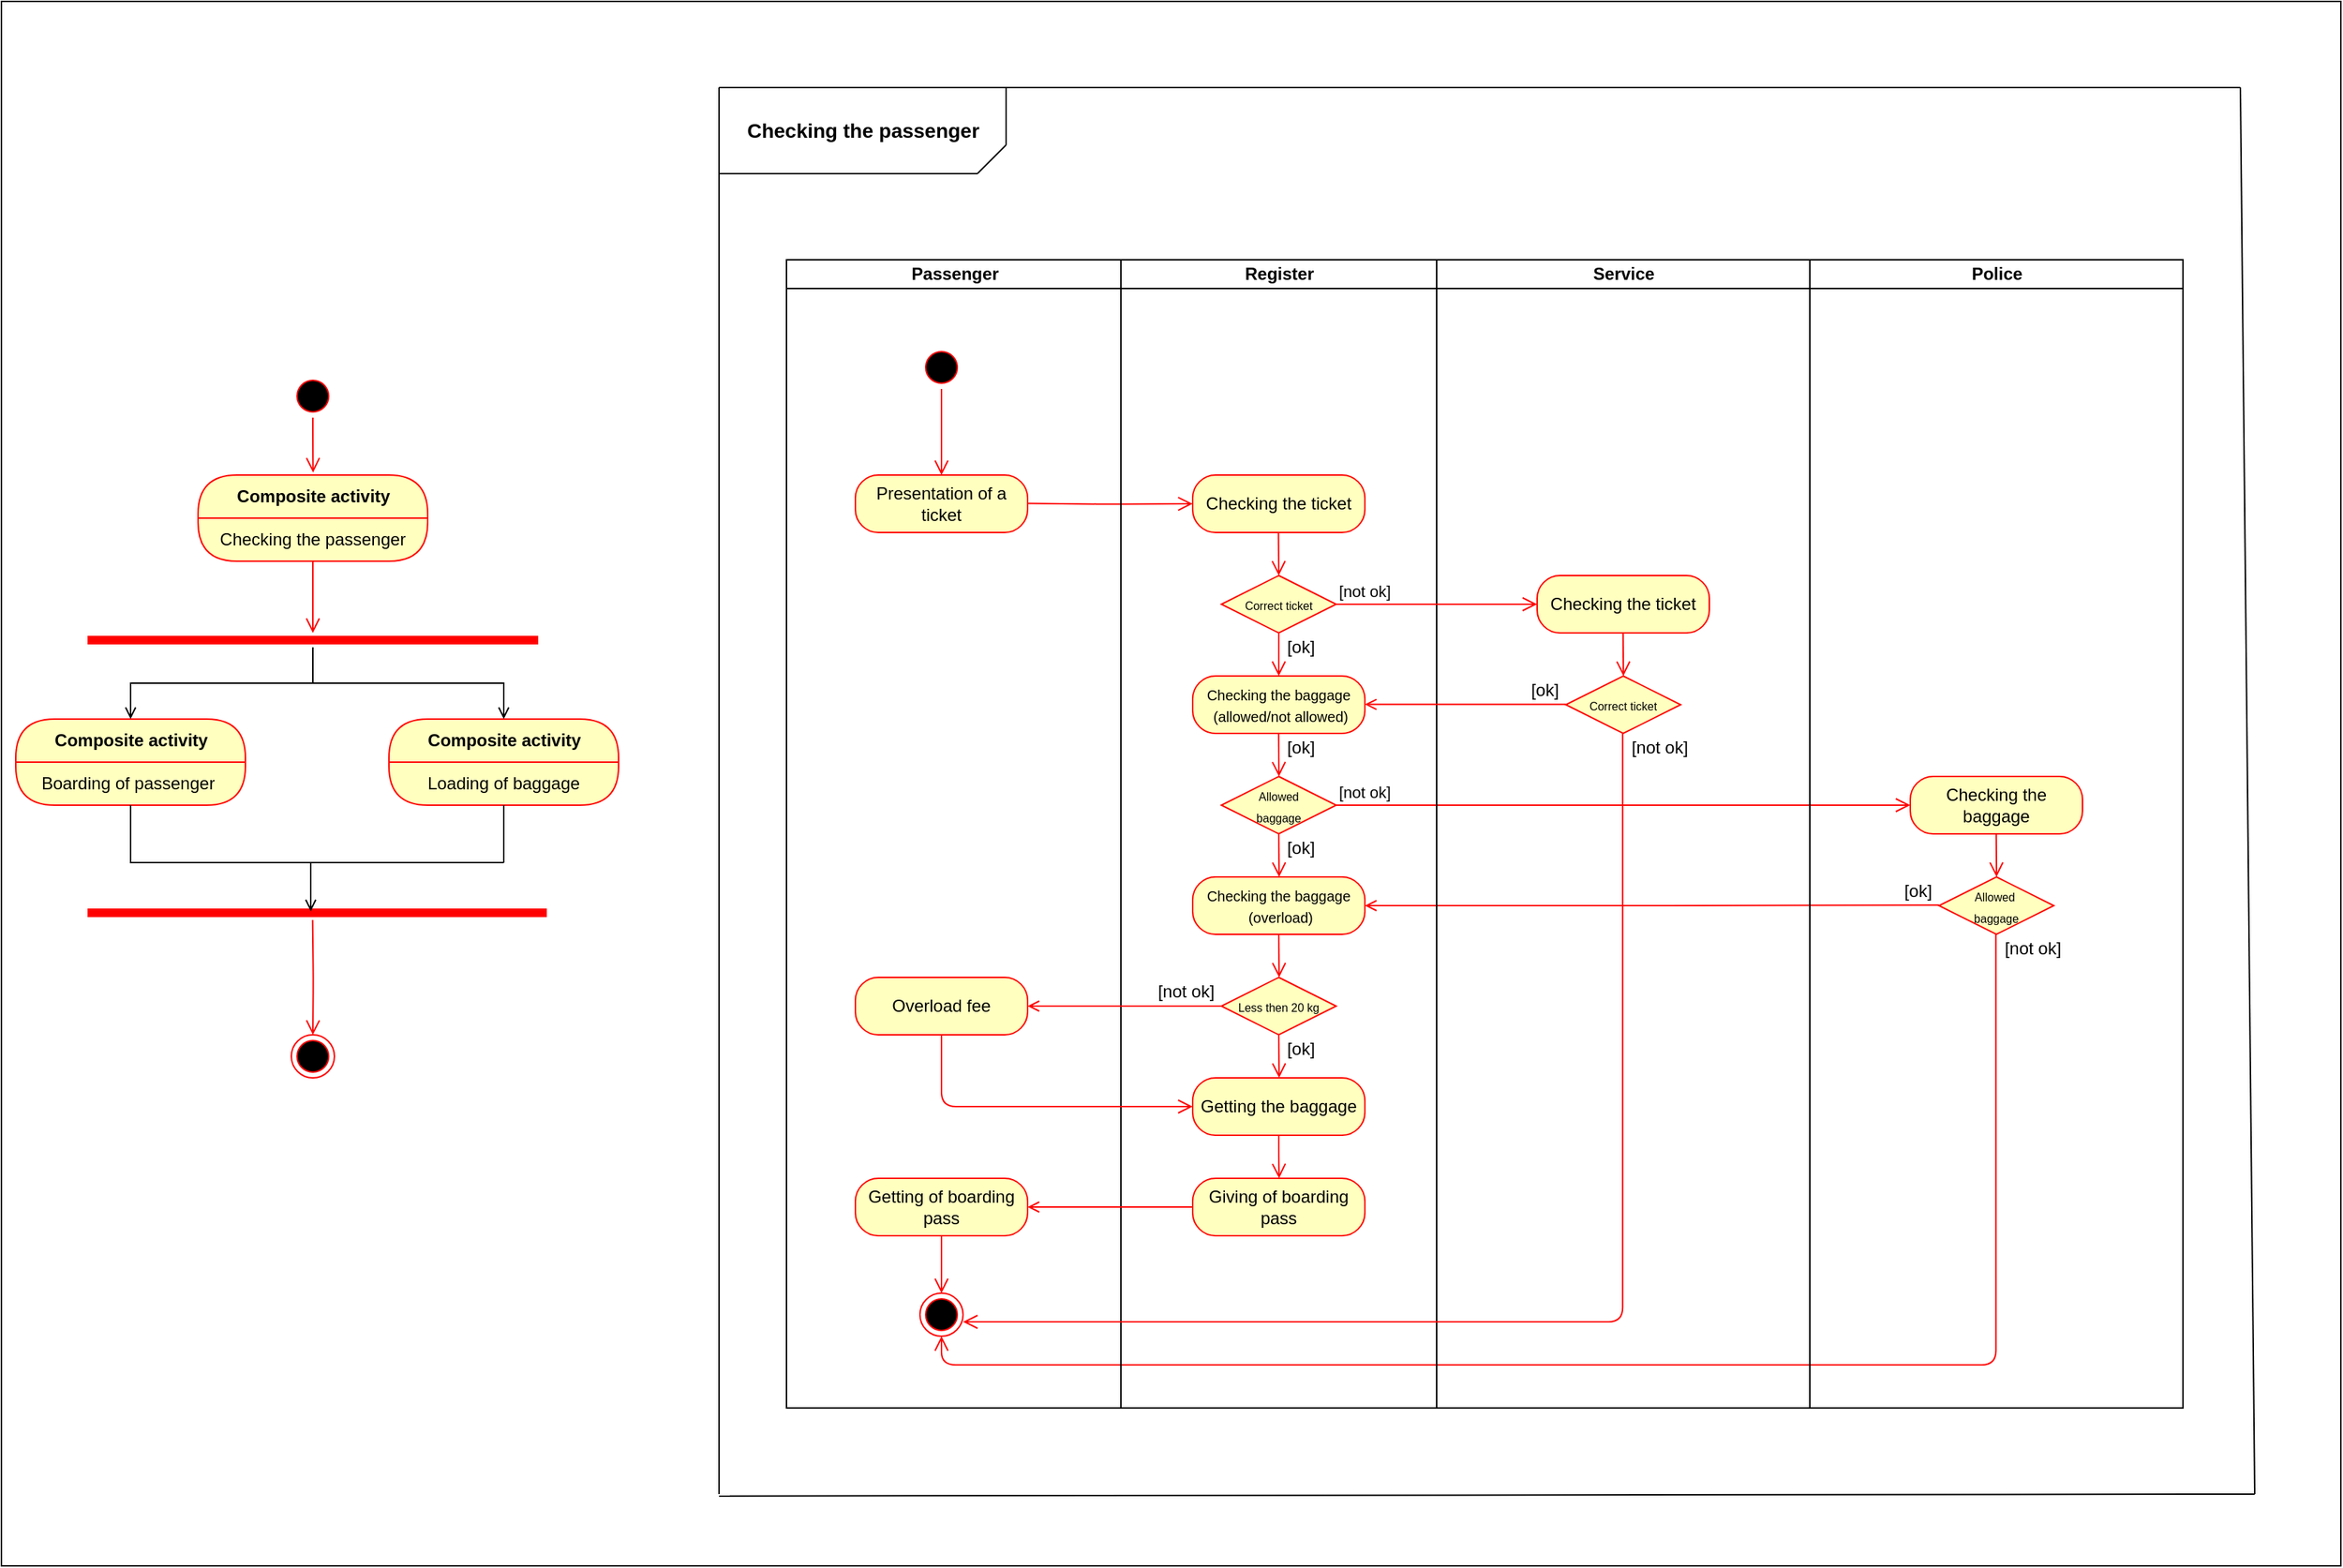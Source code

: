 <mxfile version="13.9.9" type="device"><diagram id="M2SnLaJ5cP6BV1O0gG6s" name="Страница 1"><mxGraphModel dx="2415" dy="2687" grid="1" gridSize="10" guides="1" tooltips="1" connect="1" arrows="1" fold="1" page="1" pageScale="1" pageWidth="827" pageHeight="1169" math="0" shadow="0"><root><mxCell id="0"/><mxCell id="1" parent="0"/><mxCell id="XGdX-okQ2i2274A8sKf4-1" value="" style="ellipse;html=1;shape=startState;fillColor=#000000;strokeColor=#ff0000;" vertex="1" parent="1"><mxGeometry x="242" y="180" width="30" height="30" as="geometry"/></mxCell><mxCell id="XGdX-okQ2i2274A8sKf4-2" value="" style="edgeStyle=orthogonalEdgeStyle;html=1;verticalAlign=bottom;endArrow=open;endSize=8;strokeColor=#ff0000;entryX=0.501;entryY=-0.03;entryDx=0;entryDy=0;entryPerimeter=0;" edge="1" source="XGdX-okQ2i2274A8sKf4-1" parent="1" target="XGdX-okQ2i2274A8sKf4-3"><mxGeometry relative="1" as="geometry"><mxPoint x="255" y="230" as="targetPoint"/><Array as="points"/></mxGeometry></mxCell><mxCell id="XGdX-okQ2i2274A8sKf4-3" value="Composite activity" style="swimlane;html=1;fontStyle=1;align=center;verticalAlign=middle;childLayout=stackLayout;horizontal=1;startSize=30;horizontalStack=0;resizeParent=0;resizeLast=1;container=0;fontColor=#000000;collapsible=0;rounded=1;arcSize=30;strokeColor=#ff0000;fillColor=#ffffc0;swimlaneFillColor=#ffffc0;dropTarget=0;" vertex="1" parent="1"><mxGeometry x="177" y="250" width="160" height="60" as="geometry"/></mxCell><mxCell id="XGdX-okQ2i2274A8sKf4-4" value="Checking the passenger" style="text;html=1;strokeColor=none;fillColor=none;align=center;verticalAlign=middle;spacingLeft=4;spacingRight=4;whiteSpace=wrap;overflow=hidden;rotatable=0;fontColor=#000000;" vertex="1" parent="XGdX-okQ2i2274A8sKf4-3"><mxGeometry y="30" width="160" height="30" as="geometry"/></mxCell><mxCell id="XGdX-okQ2i2274A8sKf4-5" value="" style="edgeStyle=orthogonalEdgeStyle;html=1;verticalAlign=bottom;endArrow=open;endSize=8;strokeColor=#ff0000;" edge="1" source="XGdX-okQ2i2274A8sKf4-3" parent="1" target="XGdX-okQ2i2274A8sKf4-93"><mxGeometry relative="1" as="geometry"><mxPoint x="250" y="360" as="targetPoint"/></mxGeometry></mxCell><mxCell id="XGdX-okQ2i2274A8sKf4-30" value="Passenger" style="swimlane;html=1;startSize=20;" vertex="1" parent="1"><mxGeometry x="587" y="100" width="233" height="800" as="geometry"/></mxCell><mxCell id="XGdX-okQ2i2274A8sKf4-32" value="" style="ellipse;html=1;shape=startState;fillColor=#000000;strokeColor=#ff0000;sketch=0;" vertex="1" parent="XGdX-okQ2i2274A8sKf4-30"><mxGeometry x="93" y="60" width="30" height="30" as="geometry"/></mxCell><mxCell id="XGdX-okQ2i2274A8sKf4-33" value="" style="edgeStyle=orthogonalEdgeStyle;html=1;verticalAlign=bottom;endArrow=open;endSize=8;strokeColor=#ff0000;" edge="1" source="XGdX-okQ2i2274A8sKf4-32" parent="XGdX-okQ2i2274A8sKf4-30"><mxGeometry relative="1" as="geometry"><mxPoint x="108" y="150" as="targetPoint"/></mxGeometry></mxCell><mxCell id="XGdX-okQ2i2274A8sKf4-35" value="Presentation of a ticket" style="rounded=1;whiteSpace=wrap;html=1;arcSize=40;fontColor=#000000;fillColor=#ffffc0;strokeColor=#ff0000;sketch=0;" vertex="1" parent="XGdX-okQ2i2274A8sKf4-30"><mxGeometry x="48" y="150" width="120" height="40" as="geometry"/></mxCell><mxCell id="XGdX-okQ2i2274A8sKf4-45" value="" style="edgeStyle=orthogonalEdgeStyle;html=1;verticalAlign=bottom;endArrow=open;endSize=8;strokeColor=#ff0000;entryX=0;entryY=0.5;entryDx=0;entryDy=0;" edge="1" parent="XGdX-okQ2i2274A8sKf4-30" target="XGdX-okQ2i2274A8sKf4-37"><mxGeometry relative="1" as="geometry"><mxPoint x="268" y="169.76" as="targetPoint"/><mxPoint x="168" y="169.76" as="sourcePoint"/></mxGeometry></mxCell><mxCell id="XGdX-okQ2i2274A8sKf4-56" value="" style="ellipse;html=1;shape=endState;fillColor=#000000;strokeColor=#ff0000;sketch=0;" vertex="1" parent="XGdX-okQ2i2274A8sKf4-30"><mxGeometry x="93" y="720" width="30" height="30" as="geometry"/></mxCell><mxCell id="XGdX-okQ2i2274A8sKf4-73" value="Overload fee" style="rounded=1;whiteSpace=wrap;html=1;arcSize=40;fontColor=#000000;fillColor=#ffffc0;strokeColor=#ff0000;sketch=0;" vertex="1" parent="XGdX-okQ2i2274A8sKf4-30"><mxGeometry x="48" y="500" width="120" height="40" as="geometry"/></mxCell><mxCell id="XGdX-okQ2i2274A8sKf4-77" value="Getting of boarding pass" style="rounded=1;whiteSpace=wrap;html=1;arcSize=40;fontColor=#000000;fillColor=#ffffc0;strokeColor=#ff0000;sketch=0;" vertex="1" parent="XGdX-okQ2i2274A8sKf4-30"><mxGeometry x="48" y="640" width="120" height="40" as="geometry"/></mxCell><mxCell id="XGdX-okQ2i2274A8sKf4-79" value="" style="edgeStyle=orthogonalEdgeStyle;html=1;verticalAlign=bottom;endArrow=open;endSize=8;strokeColor=#ff0000;entryX=0.5;entryY=0;entryDx=0;entryDy=0;" edge="1" parent="XGdX-okQ2i2274A8sKf4-30" target="XGdX-okQ2i2274A8sKf4-56"><mxGeometry relative="1" as="geometry"><mxPoint x="107.83" y="670" as="targetPoint"/><mxPoint x="108" y="680" as="sourcePoint"/><Array as="points"><mxPoint x="108" y="690"/><mxPoint x="108" y="690"/></Array></mxGeometry></mxCell><mxCell id="XGdX-okQ2i2274A8sKf4-31" value="Police" style="swimlane;html=1;startSize=20;" vertex="1" parent="1"><mxGeometry x="1300" y="100" width="260" height="800" as="geometry"/></mxCell><mxCell id="XGdX-okQ2i2274A8sKf4-55" value="Checking the baggage" style="rounded=1;whiteSpace=wrap;html=1;arcSize=40;fontColor=#000000;fillColor=#ffffc0;strokeColor=#ff0000;sketch=0;" vertex="1" parent="XGdX-okQ2i2274A8sKf4-31"><mxGeometry x="70" y="360" width="120" height="40" as="geometry"/></mxCell><mxCell id="XGdX-okQ2i2274A8sKf4-63" value="&lt;span style=&quot;font-size: 8px&quot;&gt;Allowed&amp;nbsp;&lt;/span&gt;&lt;br style=&quot;font-size: 8px&quot;&gt;&lt;span style=&quot;font-size: 8px&quot;&gt;baggage&lt;/span&gt;" style="rhombus;whiteSpace=wrap;html=1;fillColor=#ffffc0;strokeColor=#ff0000;sketch=0;" vertex="1" parent="XGdX-okQ2i2274A8sKf4-31"><mxGeometry x="90" y="430" width="80" height="40" as="geometry"/></mxCell><mxCell id="XGdX-okQ2i2274A8sKf4-64" value="" style="edgeStyle=orthogonalEdgeStyle;html=1;verticalAlign=bottom;endArrow=open;endSize=8;strokeColor=#ff0000;" edge="1" parent="XGdX-okQ2i2274A8sKf4-31"><mxGeometry relative="1" as="geometry"><mxPoint x="130.1" y="430" as="targetPoint"/><mxPoint x="129.86" y="400" as="sourcePoint"/><Array as="points"><mxPoint x="130.1" y="400"/><mxPoint x="130.1" y="400"/></Array></mxGeometry></mxCell><mxCell id="XGdX-okQ2i2274A8sKf4-65" value="[not ok]" style="text;html=1;align=center;verticalAlign=middle;resizable=0;points=[];autosize=1;" vertex="1" parent="XGdX-okQ2i2274A8sKf4-31"><mxGeometry x="130" y="470" width="50" height="20" as="geometry"/></mxCell><mxCell id="XGdX-okQ2i2274A8sKf4-66" value="" style="edgeStyle=orthogonalEdgeStyle;html=1;verticalAlign=bottom;endArrow=open;endSize=8;strokeColor=#ff0000;entryX=0.5;entryY=1;entryDx=0;entryDy=0;" edge="1" parent="XGdX-okQ2i2274A8sKf4-31" target="XGdX-okQ2i2274A8sKf4-56"><mxGeometry relative="1" as="geometry"><mxPoint x="129.66" y="530" as="targetPoint"/><mxPoint x="129.66" y="470" as="sourcePoint"/><Array as="points"><mxPoint x="130" y="770"/><mxPoint x="-605" y="770"/></Array></mxGeometry></mxCell><mxCell id="XGdX-okQ2i2274A8sKf4-87" value="" style="edgeStyle=orthogonalEdgeStyle;html=1;align=left;verticalAlign=bottom;endArrow=none;endSize=8;strokeColor=#ff0000;entryX=0;entryY=0.5;entryDx=0;entryDy=0;endFill=0;startArrow=open;startFill=0;exitX=1;exitY=0.5;exitDx=0;exitDy=0;" edge="1" parent="XGdX-okQ2i2274A8sKf4-31" source="XGdX-okQ2i2274A8sKf4-83"><mxGeometry x="-1" relative="1" as="geometry"><mxPoint x="90" y="449.58" as="targetPoint"/><mxPoint x="-50" y="449.58" as="sourcePoint"/></mxGeometry></mxCell><mxCell id="XGdX-okQ2i2274A8sKf4-88" value="[ok]" style="text;html=1;align=center;verticalAlign=middle;resizable=0;points=[];autosize=1;" vertex="1" parent="XGdX-okQ2i2274A8sKf4-31"><mxGeometry x="60" y="430" width="30" height="20" as="geometry"/></mxCell><mxCell id="XGdX-okQ2i2274A8sKf4-29" value="&lt;span style=&quot;text-align: left ; background-color: rgb(255 , 255 , 255)&quot;&gt;&lt;font style=&quot;font-size: 12px&quot;&gt;Register&lt;/font&gt;&lt;/span&gt;" style="swimlane;html=1;startSize=20;" vertex="1" parent="1"><mxGeometry x="820" y="100" width="220" height="800" as="geometry"/></mxCell><mxCell id="XGdX-okQ2i2274A8sKf4-37" value="Checking the ticket" style="rounded=1;whiteSpace=wrap;html=1;arcSize=40;fontColor=#000000;fillColor=#ffffc0;strokeColor=#ff0000;sketch=0;" vertex="1" parent="XGdX-okQ2i2274A8sKf4-29"><mxGeometry x="50" y="150" width="120" height="40" as="geometry"/></mxCell><mxCell id="XGdX-okQ2i2274A8sKf4-40" value="&lt;font style=&quot;font-size: 8px&quot;&gt;Correct ticket&lt;/font&gt;" style="rhombus;whiteSpace=wrap;html=1;fillColor=#ffffc0;strokeColor=#ff0000;sketch=0;" vertex="1" parent="XGdX-okQ2i2274A8sKf4-29"><mxGeometry x="70" y="220" width="80" height="40" as="geometry"/></mxCell><mxCell id="XGdX-okQ2i2274A8sKf4-42" value="" style="edgeStyle=orthogonalEdgeStyle;html=1;align=left;verticalAlign=top;endArrow=open;endSize=8;strokeColor=#ff0000;" edge="1" source="XGdX-okQ2i2274A8sKf4-40" parent="XGdX-okQ2i2274A8sKf4-29"><mxGeometry x="-1" relative="1" as="geometry"><mxPoint x="110" y="290" as="targetPoint"/><mxPoint as="offset"/></mxGeometry></mxCell><mxCell id="XGdX-okQ2i2274A8sKf4-47" value="" style="edgeStyle=orthogonalEdgeStyle;html=1;verticalAlign=bottom;endArrow=open;endSize=8;strokeColor=#ff0000;" edge="1" parent="XGdX-okQ2i2274A8sKf4-29"><mxGeometry relative="1" as="geometry"><mxPoint x="110" y="220" as="targetPoint"/><mxPoint x="109.76" y="190" as="sourcePoint"/><Array as="points"><mxPoint x="110" y="190"/><mxPoint x="110" y="190"/></Array></mxGeometry></mxCell><mxCell id="XGdX-okQ2i2274A8sKf4-48" value="&lt;font style=&quot;font-size: 10px&quot;&gt;Checking the baggage&lt;br&gt;&amp;nbsp;(&lt;span&gt;allowed/&lt;/span&gt;&lt;span&gt;not allowed&lt;/span&gt;)&lt;/font&gt;" style="rounded=1;whiteSpace=wrap;html=1;arcSize=40;fontColor=#000000;fillColor=#ffffc0;strokeColor=#ff0000;sketch=0;" vertex="1" parent="XGdX-okQ2i2274A8sKf4-29"><mxGeometry x="50" y="290" width="120" height="40" as="geometry"/></mxCell><mxCell id="XGdX-okQ2i2274A8sKf4-49" value="&lt;font style=&quot;font-size: 8px&quot;&gt;Allowed &lt;br&gt;baggage&lt;/font&gt;" style="rhombus;whiteSpace=wrap;html=1;fillColor=#ffffc0;strokeColor=#ff0000;sketch=0;" vertex="1" parent="XGdX-okQ2i2274A8sKf4-29"><mxGeometry x="70" y="360" width="80" height="40" as="geometry"/></mxCell><mxCell id="XGdX-okQ2i2274A8sKf4-50" value="" style="edgeStyle=orthogonalEdgeStyle;html=1;verticalAlign=bottom;endArrow=open;endSize=8;strokeColor=#ff0000;" edge="1" parent="XGdX-okQ2i2274A8sKf4-29"><mxGeometry relative="1" as="geometry"><mxPoint x="110.12" y="360" as="targetPoint"/><mxPoint x="109.88" y="330" as="sourcePoint"/><Array as="points"><mxPoint x="110.12" y="330"/><mxPoint x="110.12" y="330"/></Array></mxGeometry></mxCell><mxCell id="XGdX-okQ2i2274A8sKf4-51" value="[not ok]" style="edgeStyle=orthogonalEdgeStyle;html=1;align=left;verticalAlign=bottom;endArrow=open;endSize=8;strokeColor=#ff0000;" edge="1" parent="XGdX-okQ2i2274A8sKf4-29" target="XGdX-okQ2i2274A8sKf4-55"><mxGeometry x="-1" relative="1" as="geometry"><mxPoint x="250" y="389.76" as="targetPoint"/><mxPoint x="150" y="380" as="sourcePoint"/><Array as="points"><mxPoint x="150" y="380"/></Array></mxGeometry></mxCell><mxCell id="XGdX-okQ2i2274A8sKf4-52" value="[ok]" style="text;html=1;align=center;verticalAlign=middle;resizable=0;points=[];autosize=1;" vertex="1" parent="XGdX-okQ2i2274A8sKf4-29"><mxGeometry x="110" y="330" width="30" height="20" as="geometry"/></mxCell><mxCell id="XGdX-okQ2i2274A8sKf4-53" value="[ok]" style="text;html=1;align=center;verticalAlign=middle;resizable=0;points=[];autosize=1;" vertex="1" parent="XGdX-okQ2i2274A8sKf4-29"><mxGeometry x="110" y="260" width="30" height="20" as="geometry"/></mxCell><mxCell id="XGdX-okQ2i2274A8sKf4-67" value="&lt;span style=&quot;font-size: 8px&quot;&gt;Less then 20 kg&lt;/span&gt;" style="rhombus;whiteSpace=wrap;html=1;fillColor=#ffffc0;strokeColor=#ff0000;sketch=0;" vertex="1" parent="XGdX-okQ2i2274A8sKf4-29"><mxGeometry x="70" y="500" width="80" height="40" as="geometry"/></mxCell><mxCell id="XGdX-okQ2i2274A8sKf4-68" value="" style="edgeStyle=orthogonalEdgeStyle;html=1;verticalAlign=bottom;endArrow=open;endSize=8;strokeColor=#ff0000;" edge="1" parent="XGdX-okQ2i2274A8sKf4-29"><mxGeometry relative="1" as="geometry"><mxPoint x="110.24" y="500" as="targetPoint"/><mxPoint x="110.0" y="470" as="sourcePoint"/><Array as="points"><mxPoint x="110.24" y="470"/><mxPoint x="110.24" y="470"/></Array></mxGeometry></mxCell><mxCell id="XGdX-okQ2i2274A8sKf4-69" value="[ok]" style="text;html=1;align=center;verticalAlign=middle;resizable=0;points=[];autosize=1;" vertex="1" parent="XGdX-okQ2i2274A8sKf4-29"><mxGeometry x="110" y="540" width="30" height="20" as="geometry"/></mxCell><mxCell id="XGdX-okQ2i2274A8sKf4-70" value="" style="edgeStyle=orthogonalEdgeStyle;html=1;verticalAlign=bottom;endArrow=open;endSize=8;strokeColor=#ff0000;" edge="1" parent="XGdX-okQ2i2274A8sKf4-29"><mxGeometry relative="1" as="geometry"><mxPoint x="110.24" y="570" as="targetPoint"/><mxPoint x="110.0" y="540" as="sourcePoint"/><Array as="points"><mxPoint x="110.24" y="540"/><mxPoint x="110.24" y="540"/></Array></mxGeometry></mxCell><mxCell id="XGdX-okQ2i2274A8sKf4-71" value="[not ok]" style="text;html=1;align=center;verticalAlign=middle;resizable=0;points=[];autosize=1;" vertex="1" parent="XGdX-okQ2i2274A8sKf4-29"><mxGeometry x="20" y="500" width="50" height="20" as="geometry"/></mxCell><mxCell id="XGdX-okQ2i2274A8sKf4-74" value="Getting the baggage" style="rounded=1;whiteSpace=wrap;html=1;arcSize=40;fontColor=#000000;fillColor=#ffffc0;strokeColor=#ff0000;sketch=0;" vertex="1" parent="XGdX-okQ2i2274A8sKf4-29"><mxGeometry x="50" y="570" width="120" height="40" as="geometry"/></mxCell><mxCell id="XGdX-okQ2i2274A8sKf4-75" value="Giving of boarding pass" style="rounded=1;whiteSpace=wrap;html=1;arcSize=40;fontColor=#000000;fillColor=#ffffc0;strokeColor=#ff0000;sketch=0;" vertex="1" parent="XGdX-okQ2i2274A8sKf4-29"><mxGeometry x="50" y="640" width="120" height="40" as="geometry"/></mxCell><mxCell id="XGdX-okQ2i2274A8sKf4-76" value="" style="edgeStyle=orthogonalEdgeStyle;html=1;verticalAlign=bottom;endArrow=open;endSize=8;strokeColor=#ff0000;" edge="1" parent="XGdX-okQ2i2274A8sKf4-29"><mxGeometry relative="1" as="geometry"><mxPoint x="110.24" y="640" as="targetPoint"/><mxPoint x="110" y="610" as="sourcePoint"/><Array as="points"><mxPoint x="110" y="625"/></Array></mxGeometry></mxCell><mxCell id="XGdX-okQ2i2274A8sKf4-82" value="[ok]" style="text;html=1;align=center;verticalAlign=middle;resizable=0;points=[];autosize=1;" vertex="1" parent="XGdX-okQ2i2274A8sKf4-29"><mxGeometry x="120" y="440" width="30" height="20" as="geometry"/></mxCell><mxCell id="XGdX-okQ2i2274A8sKf4-83" value="&lt;font style=&quot;font-size: 10px&quot;&gt;Checking the baggage&lt;br&gt;&amp;nbsp;(overload)&lt;/font&gt;" style="rounded=1;whiteSpace=wrap;html=1;arcSize=40;fontColor=#000000;fillColor=#ffffc0;strokeColor=#ff0000;sketch=0;" vertex="1" parent="XGdX-okQ2i2274A8sKf4-29"><mxGeometry x="50" y="430" width="120" height="40" as="geometry"/></mxCell><mxCell id="XGdX-okQ2i2274A8sKf4-84" value="" style="edgeStyle=orthogonalEdgeStyle;html=1;verticalAlign=bottom;endArrow=open;endSize=8;strokeColor=#ff0000;" edge="1" parent="XGdX-okQ2i2274A8sKf4-29"><mxGeometry relative="1" as="geometry"><mxPoint x="110.24" y="430" as="targetPoint"/><mxPoint x="110.0" y="400" as="sourcePoint"/><Array as="points"><mxPoint x="110.24" y="400"/><mxPoint x="110.24" y="400"/></Array></mxGeometry></mxCell><mxCell id="XGdX-okQ2i2274A8sKf4-89" value="[ok]" style="text;html=1;align=center;verticalAlign=middle;resizable=0;points=[];autosize=1;" vertex="1" parent="XGdX-okQ2i2274A8sKf4-29"><mxGeometry x="110" y="400" width="30" height="20" as="geometry"/></mxCell><mxCell id="XGdX-okQ2i2274A8sKf4-28" value="Service" style="swimlane;html=1;startSize=20;" vertex="1" parent="1"><mxGeometry x="1040" y="100" width="260" height="800" as="geometry"/></mxCell><mxCell id="XGdX-okQ2i2274A8sKf4-54" value="Checking the ticket" style="rounded=1;whiteSpace=wrap;html=1;arcSize=40;fontColor=#000000;fillColor=#ffffc0;strokeColor=#ff0000;sketch=0;" vertex="1" parent="XGdX-okQ2i2274A8sKf4-28"><mxGeometry x="70" y="220" width="120" height="40" as="geometry"/></mxCell><mxCell id="XGdX-okQ2i2274A8sKf4-57" value="&lt;span style=&quot;font-size: 8px&quot;&gt;Correct ticket&lt;/span&gt;" style="rhombus;whiteSpace=wrap;html=1;fillColor=#ffffc0;strokeColor=#ff0000;sketch=0;" vertex="1" parent="XGdX-okQ2i2274A8sKf4-28"><mxGeometry x="90" y="290" width="80" height="40" as="geometry"/></mxCell><mxCell id="XGdX-okQ2i2274A8sKf4-58" value="" style="edgeStyle=orthogonalEdgeStyle;html=1;verticalAlign=bottom;endArrow=open;endSize=8;strokeColor=#ff0000;" edge="1" parent="XGdX-okQ2i2274A8sKf4-28"><mxGeometry relative="1" as="geometry"><mxPoint x="130.12" y="290" as="targetPoint"/><mxPoint x="129.88" y="260" as="sourcePoint"/><Array as="points"><mxPoint x="130.12" y="260"/><mxPoint x="130.12" y="260"/></Array></mxGeometry></mxCell><mxCell id="XGdX-okQ2i2274A8sKf4-59" value="[ok]" style="text;html=1;align=center;verticalAlign=middle;resizable=0;points=[];autosize=1;" vertex="1" parent="XGdX-okQ2i2274A8sKf4-28"><mxGeometry x="60" y="290" width="30" height="20" as="geometry"/></mxCell><mxCell id="XGdX-okQ2i2274A8sKf4-60" value="" style="edgeStyle=orthogonalEdgeStyle;html=1;align=left;verticalAlign=bottom;endArrow=none;endSize=8;strokeColor=#ff0000;entryX=0;entryY=0.5;entryDx=0;entryDy=0;endFill=0;startArrow=open;startFill=0;" edge="1" parent="XGdX-okQ2i2274A8sKf4-28"><mxGeometry x="-1" relative="1" as="geometry"><mxPoint x="90" y="309.76" as="targetPoint"/><mxPoint x="-50" y="309.76" as="sourcePoint"/></mxGeometry></mxCell><mxCell id="XGdX-okQ2i2274A8sKf4-61" value="[not ok]" style="text;html=1;align=center;verticalAlign=middle;resizable=0;points=[];autosize=1;" vertex="1" parent="XGdX-okQ2i2274A8sKf4-28"><mxGeometry x="130" y="330" width="50" height="20" as="geometry"/></mxCell><mxCell id="XGdX-okQ2i2274A8sKf4-62" value="" style="edgeStyle=orthogonalEdgeStyle;html=1;verticalAlign=bottom;endArrow=open;endSize=8;strokeColor=#ff0000;" edge="1" parent="XGdX-okQ2i2274A8sKf4-28"><mxGeometry relative="1" as="geometry"><mxPoint x="-330" y="740" as="targetPoint"/><mxPoint x="129.6" y="330" as="sourcePoint"/><Array as="points"><mxPoint x="130" y="740"/><mxPoint x="-330" y="740"/></Array></mxGeometry></mxCell><mxCell id="XGdX-okQ2i2274A8sKf4-41" value="[not ok]" style="edgeStyle=orthogonalEdgeStyle;html=1;align=left;verticalAlign=bottom;endArrow=open;endSize=8;strokeColor=#ff0000;entryX=0;entryY=0.5;entryDx=0;entryDy=0;" edge="1" source="XGdX-okQ2i2274A8sKf4-40" parent="1" target="XGdX-okQ2i2274A8sKf4-54"><mxGeometry x="-1" relative="1" as="geometry"><mxPoint x="1070" y="340" as="targetPoint"/></mxGeometry></mxCell><mxCell id="XGdX-okQ2i2274A8sKf4-72" value="" style="edgeStyle=orthogonalEdgeStyle;html=1;align=left;verticalAlign=bottom;endArrow=none;endSize=8;strokeColor=#ff0000;entryX=0;entryY=0.5;entryDx=0;entryDy=0;endFill=0;startArrow=open;startFill=0;exitX=1;exitY=0.5;exitDx=0;exitDy=0;" edge="1" parent="1" source="XGdX-okQ2i2274A8sKf4-73" target="XGdX-okQ2i2274A8sKf4-67"><mxGeometry x="-1" relative="1" as="geometry"><mxPoint x="890" y="549.66" as="targetPoint"/><mxPoint x="820" y="550" as="sourcePoint"/><Array as="points"><mxPoint x="755" y="620"/></Array></mxGeometry></mxCell><mxCell id="XGdX-okQ2i2274A8sKf4-78" value="" style="edgeStyle=orthogonalEdgeStyle;html=1;align=left;verticalAlign=bottom;endArrow=none;endSize=8;strokeColor=#ff0000;endFill=0;startArrow=open;startFill=0;exitX=1;exitY=0.5;exitDx=0;exitDy=0;entryX=0;entryY=0.5;entryDx=0;entryDy=0;" edge="1" parent="1" source="XGdX-okQ2i2274A8sKf4-77" target="XGdX-okQ2i2274A8sKf4-75"><mxGeometry x="-1" relative="1" as="geometry"><mxPoint x="885" y="689.5" as="targetPoint"/><mxPoint x="780" y="689" as="sourcePoint"/><Array as="points"><mxPoint x="810" y="760"/><mxPoint x="810" y="760"/></Array></mxGeometry></mxCell><mxCell id="XGdX-okQ2i2274A8sKf4-81" value="" style="edgeStyle=orthogonalEdgeStyle;html=1;align=left;verticalAlign=bottom;endArrow=open;endSize=8;strokeColor=#ff0000;endFill=0;startArrow=none;startFill=0;exitX=0.5;exitY=1;exitDx=0;exitDy=0;entryX=0;entryY=0.5;entryDx=0;entryDy=0;" edge="1" parent="1" source="XGdX-okQ2i2274A8sKf4-73" target="XGdX-okQ2i2274A8sKf4-74"><mxGeometry x="-1" relative="1" as="geometry"><mxPoint x="890" y="660" as="targetPoint"/><mxPoint x="740" y="620.34" as="sourcePoint"/><Array as="points"><mxPoint x="695" y="690"/><mxPoint x="870" y="690"/></Array></mxGeometry></mxCell><mxCell id="XGdX-okQ2i2274A8sKf4-102" style="edgeStyle=orthogonalEdgeStyle;rounded=0;orthogonalLoop=1;jettySize=auto;html=1;startArrow=none;startFill=0;endArrow=open;endFill=0;" edge="1" parent="1" source="XGdX-okQ2i2274A8sKf4-93" target="XGdX-okQ2i2274A8sKf4-96"><mxGeometry relative="1" as="geometry"/></mxCell><mxCell id="XGdX-okQ2i2274A8sKf4-103" style="edgeStyle=orthogonalEdgeStyle;rounded=0;orthogonalLoop=1;jettySize=auto;html=1;startArrow=none;startFill=0;endArrow=open;endFill=0;" edge="1" parent="1" source="XGdX-okQ2i2274A8sKf4-93" target="XGdX-okQ2i2274A8sKf4-98"><mxGeometry relative="1" as="geometry"><Array as="points"><mxPoint x="257" y="395"/><mxPoint x="390" y="395"/></Array></mxGeometry></mxCell><mxCell id="XGdX-okQ2i2274A8sKf4-93" value="" style="shape=line;html=1;strokeWidth=6;strokeColor=#ff0000;sketch=0;fillColor=none;" vertex="1" parent="1"><mxGeometry x="100" y="360" width="314" height="10" as="geometry"/></mxCell><mxCell id="XGdX-okQ2i2274A8sKf4-96" value="Composite activity" style="swimlane;html=1;fontStyle=1;align=center;verticalAlign=middle;childLayout=stackLayout;horizontal=1;startSize=30;horizontalStack=0;resizeParent=0;resizeLast=1;container=0;fontColor=#000000;collapsible=0;rounded=1;arcSize=30;strokeColor=#ff0000;fillColor=#ffffc0;swimlaneFillColor=#ffffc0;dropTarget=0;" vertex="1" parent="1"><mxGeometry x="50" y="420" width="160" height="60" as="geometry"/></mxCell><mxCell id="XGdX-okQ2i2274A8sKf4-97" value="Boarding of passenger&amp;nbsp;" style="text;html=1;strokeColor=none;fillColor=none;align=center;verticalAlign=middle;spacingLeft=4;spacingRight=4;whiteSpace=wrap;overflow=hidden;rotatable=0;fontColor=#000000;" vertex="1" parent="XGdX-okQ2i2274A8sKf4-96"><mxGeometry y="30" width="160" height="30" as="geometry"/></mxCell><mxCell id="XGdX-okQ2i2274A8sKf4-98" value="Composite activity" style="swimlane;html=1;fontStyle=1;align=center;verticalAlign=middle;childLayout=stackLayout;horizontal=1;startSize=30;horizontalStack=0;resizeParent=0;resizeLast=1;container=0;fontColor=#000000;collapsible=0;rounded=1;arcSize=30;strokeColor=#ff0000;fillColor=#ffffc0;swimlaneFillColor=#ffffc0;dropTarget=0;" vertex="1" parent="1"><mxGeometry x="310" y="420" width="160" height="60" as="geometry"/></mxCell><mxCell id="XGdX-okQ2i2274A8sKf4-99" value="Loading of baggage" style="text;html=1;strokeColor=none;fillColor=none;align=center;verticalAlign=middle;spacingLeft=4;spacingRight=4;whiteSpace=wrap;overflow=hidden;rotatable=0;fontColor=#000000;" vertex="1" parent="XGdX-okQ2i2274A8sKf4-98"><mxGeometry y="30" width="160" height="30" as="geometry"/></mxCell><mxCell id="XGdX-okQ2i2274A8sKf4-100" value="" style="ellipse;html=1;shape=endState;fillColor=#000000;strokeColor=#ff0000;sketch=0;" vertex="1" parent="1"><mxGeometry x="242" y="640" width="30" height="30" as="geometry"/></mxCell><mxCell id="XGdX-okQ2i2274A8sKf4-101" value="" style="shape=line;html=1;strokeWidth=6;strokeColor=#ff0000;sketch=0;fillColor=none;" vertex="1" parent="1"><mxGeometry x="100" y="550" width="320" height="10" as="geometry"/></mxCell><mxCell id="XGdX-okQ2i2274A8sKf4-104" style="edgeStyle=orthogonalEdgeStyle;rounded=0;orthogonalLoop=1;jettySize=auto;html=1;entryX=0.486;entryY=0.4;entryDx=0;entryDy=0;entryPerimeter=0;startArrow=none;startFill=0;endArrow=open;endFill=0;" edge="1" parent="1" source="XGdX-okQ2i2274A8sKf4-97" target="XGdX-okQ2i2274A8sKf4-101"><mxGeometry relative="1" as="geometry"><Array as="points"><mxPoint x="130" y="520"/><mxPoint x="255" y="520"/></Array></mxGeometry></mxCell><mxCell id="XGdX-okQ2i2274A8sKf4-109" value="" style="endArrow=none;endFill=0;endSize=12;html=1;" edge="1" parent="1"><mxGeometry width="160" relative="1" as="geometry"><mxPoint x="250" y="520" as="sourcePoint"/><mxPoint x="390" y="520" as="targetPoint"/></mxGeometry></mxCell><mxCell id="XGdX-okQ2i2274A8sKf4-110" value="" style="endArrow=none;endFill=0;endSize=12;html=1;" edge="1" parent="1"><mxGeometry width="160" relative="1" as="geometry"><mxPoint x="390" y="480" as="sourcePoint"/><mxPoint x="390" y="520" as="targetPoint"/></mxGeometry></mxCell><mxCell id="XGdX-okQ2i2274A8sKf4-111" value="" style="edgeStyle=orthogonalEdgeStyle;html=1;verticalAlign=bottom;endArrow=open;endSize=8;strokeColor=#ff0000;entryX=0.5;entryY=0;entryDx=0;entryDy=0;" edge="1" parent="1" target="XGdX-okQ2i2274A8sKf4-100"><mxGeometry relative="1" as="geometry"><mxPoint x="256.83" y="610" as="targetPoint"/><mxPoint x="256.83" y="560" as="sourcePoint"/></mxGeometry></mxCell><mxCell id="XGdX-okQ2i2274A8sKf4-113" value="&lt;span&gt;&lt;font style=&quot;font-size: 14px&quot;&gt;&lt;b&gt;Checking the passenger&lt;/b&gt;&lt;/font&gt;&lt;/span&gt;" style="text;html=1;align=center;verticalAlign=middle;resizable=0;points=[];autosize=1;" vertex="1" parent="1"><mxGeometry x="550" width="180" height="20" as="geometry"/></mxCell><mxCell id="XGdX-okQ2i2274A8sKf4-117" value="" style="endArrow=none;endFill=0;endSize=12;html=1;" edge="1" parent="1"><mxGeometry width="160" relative="1" as="geometry"><mxPoint x="540" y="960" as="sourcePoint"/><mxPoint x="540" y="-20" as="targetPoint"/></mxGeometry></mxCell><mxCell id="XGdX-okQ2i2274A8sKf4-118" value="" style="endArrow=none;endFill=0;endSize=12;html=1;" edge="1" parent="1"><mxGeometry width="160" relative="1" as="geometry"><mxPoint x="1610" y="960" as="sourcePoint"/><mxPoint x="1600" y="-20" as="targetPoint"/></mxGeometry></mxCell><mxCell id="XGdX-okQ2i2274A8sKf4-119" value="" style="endArrow=none;endFill=0;endSize=12;html=1;" edge="1" parent="1"><mxGeometry width="160" relative="1" as="geometry"><mxPoint x="1600" y="-20" as="sourcePoint"/><mxPoint x="540" y="-20" as="targetPoint"/></mxGeometry></mxCell><mxCell id="XGdX-okQ2i2274A8sKf4-120" value="" style="endArrow=none;endFill=0;endSize=12;html=1;" edge="1" parent="1"><mxGeometry width="160" relative="1" as="geometry"><mxPoint x="1610" y="960" as="sourcePoint"/><mxPoint x="540" y="961.333" as="targetPoint"/></mxGeometry></mxCell><mxCell id="XGdX-okQ2i2274A8sKf4-121" value="" style="endArrow=none;endFill=0;endSize=12;html=1;" edge="1" parent="1"><mxGeometry width="160" relative="1" as="geometry"><mxPoint x="540" y="40" as="sourcePoint"/><mxPoint x="720" y="40" as="targetPoint"/></mxGeometry></mxCell><mxCell id="XGdX-okQ2i2274A8sKf4-122" value="" style="endArrow=none;endFill=0;endSize=12;html=1;" edge="1" parent="1"><mxGeometry width="160" relative="1" as="geometry"><mxPoint x="740" y="-20" as="sourcePoint"/><mxPoint x="740" y="20" as="targetPoint"/></mxGeometry></mxCell><mxCell id="XGdX-okQ2i2274A8sKf4-123" value="" style="endArrow=none;endFill=0;endSize=12;html=1;" edge="1" parent="1"><mxGeometry width="160" relative="1" as="geometry"><mxPoint x="740" y="20" as="sourcePoint"/><mxPoint x="720" y="40" as="targetPoint"/></mxGeometry></mxCell><mxCell id="XGdX-okQ2i2274A8sKf4-125" value="" style="rounded=0;whiteSpace=wrap;html=1;sketch=0;fillColor=none;" vertex="1" parent="1"><mxGeometry x="40" y="-80" width="1630" height="1090" as="geometry"/></mxCell></root></mxGraphModel></diagram></mxfile>